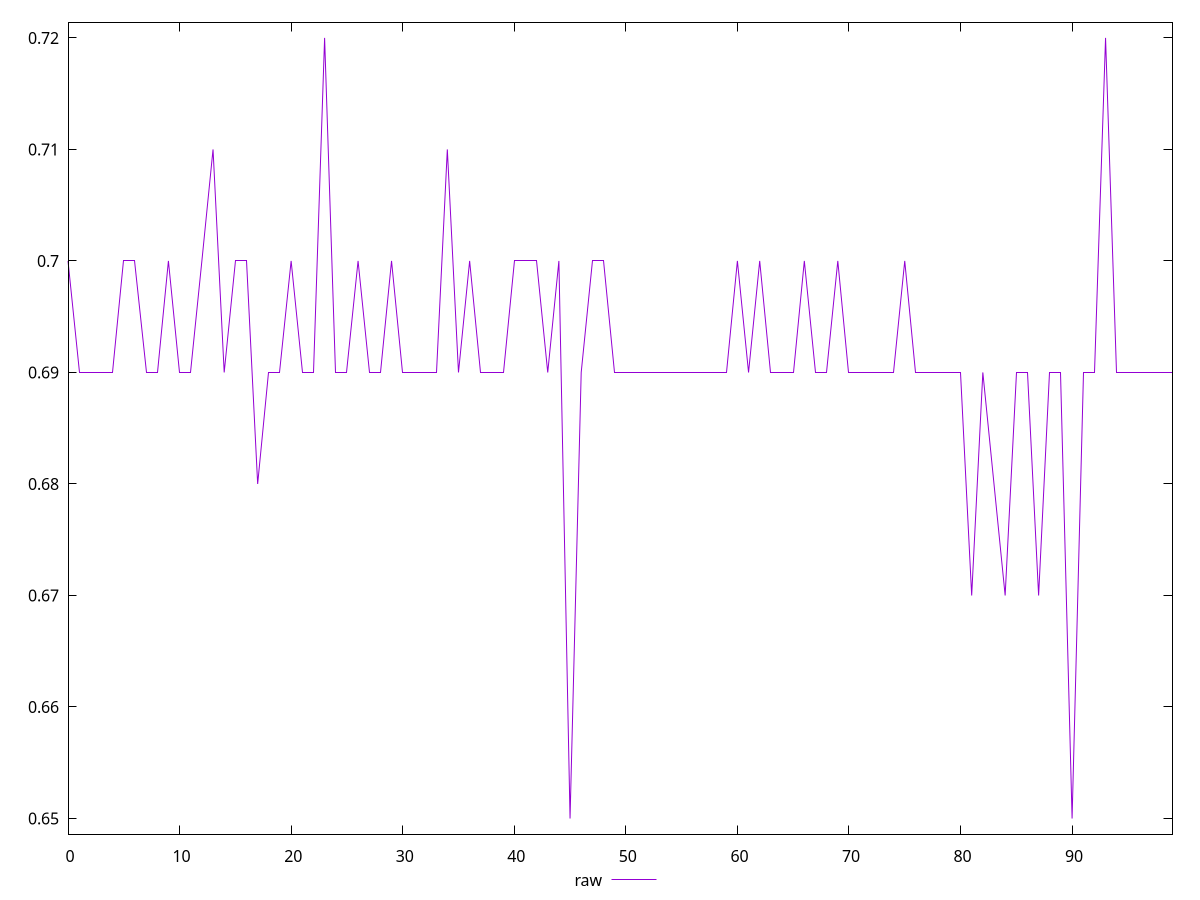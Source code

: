 reset

$raw <<EOF
0 0.7
1 0.69
2 0.69
3 0.69
4 0.69
5 0.7
6 0.7
7 0.69
8 0.69
9 0.7
10 0.69
11 0.69
12 0.7
13 0.71
14 0.69
15 0.7
16 0.7
17 0.68
18 0.69
19 0.69
20 0.7
21 0.69
22 0.69
23 0.72
24 0.69
25 0.69
26 0.7
27 0.69
28 0.69
29 0.7
30 0.69
31 0.69
32 0.69
33 0.69
34 0.71
35 0.69
36 0.7
37 0.69
38 0.69
39 0.69
40 0.7
41 0.7
42 0.7
43 0.69
44 0.7
45 0.65
46 0.69
47 0.7
48 0.7
49 0.69
50 0.69
51 0.69
52 0.69
53 0.69
54 0.69
55 0.69
56 0.69
57 0.69
58 0.69
59 0.69
60 0.7
61 0.69
62 0.7
63 0.69
64 0.69
65 0.69
66 0.7
67 0.69
68 0.69
69 0.7
70 0.69
71 0.69
72 0.69
73 0.69
74 0.69
75 0.7
76 0.69
77 0.69
78 0.69
79 0.69
80 0.69
81 0.67
82 0.69
83 0.68
84 0.67
85 0.69
86 0.69
87 0.67
88 0.69
89 0.69
90 0.65
91 0.69
92 0.69
93 0.72
94 0.69
95 0.69
96 0.69
97 0.69
98 0.69
99 0.69
EOF

set key outside below
set xrange [0:99]
set yrange [0.6486000000000001:0.7213999999999999]
set trange [0.6486000000000001:0.7213999999999999]
set terminal svg size 640, 500 enhanced background rgb 'white'
set output "report_00009_2021-02-08T22-37-41.559Z/meta/score/samples/pages+cached+noadtech+nomedia/raw/values.svg"

plot $raw title "raw" with line

reset
